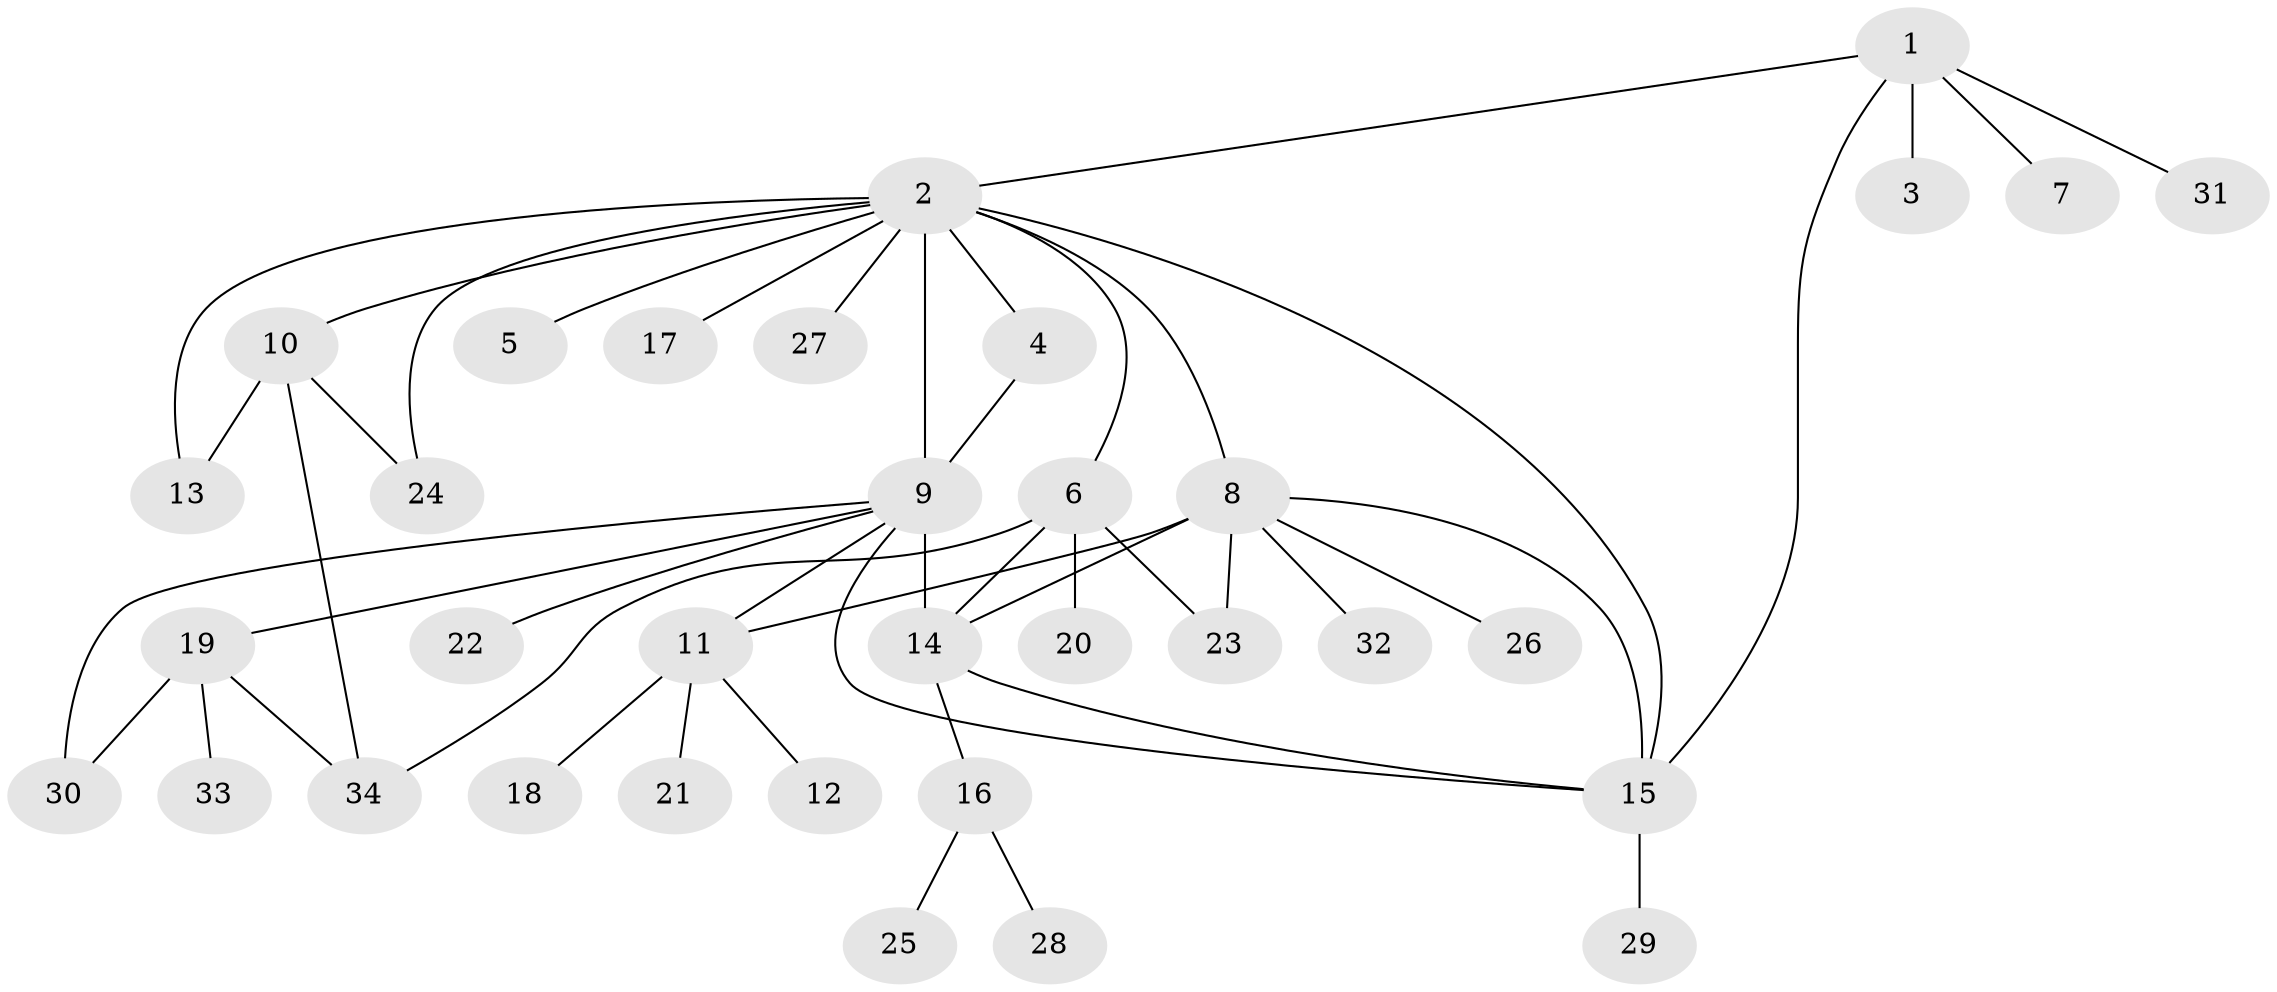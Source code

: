 // original degree distribution, {5: 0.07407407407407407, 19: 0.018518518518518517, 1: 0.37037037037037035, 2: 0.25925925925925924, 7: 0.037037037037037035, 6: 0.037037037037037035, 11: 0.018518518518518517, 3: 0.1111111111111111, 4: 0.07407407407407407}
// Generated by graph-tools (version 1.1) at 2025/50/03/04/25 22:50:26]
// undirected, 34 vertices, 47 edges
graph export_dot {
  node [color=gray90,style=filled];
  1;
  2;
  3;
  4;
  5;
  6;
  7;
  8;
  9;
  10;
  11;
  12;
  13;
  14;
  15;
  16;
  17;
  18;
  19;
  20;
  21;
  22;
  23;
  24;
  25;
  26;
  27;
  28;
  29;
  30;
  31;
  32;
  33;
  34;
  1 -- 2 [weight=1.0];
  1 -- 3 [weight=1.0];
  1 -- 7 [weight=1.0];
  1 -- 15 [weight=1.0];
  1 -- 31 [weight=1.0];
  2 -- 4 [weight=1.0];
  2 -- 5 [weight=1.0];
  2 -- 6 [weight=1.0];
  2 -- 8 [weight=3.0];
  2 -- 9 [weight=3.0];
  2 -- 10 [weight=1.0];
  2 -- 13 [weight=1.0];
  2 -- 15 [weight=1.0];
  2 -- 17 [weight=1.0];
  2 -- 24 [weight=1.0];
  2 -- 27 [weight=1.0];
  4 -- 9 [weight=1.0];
  6 -- 14 [weight=2.0];
  6 -- 20 [weight=1.0];
  6 -- 23 [weight=1.0];
  6 -- 34 [weight=1.0];
  8 -- 11 [weight=2.0];
  8 -- 14 [weight=1.0];
  8 -- 15 [weight=1.0];
  8 -- 23 [weight=1.0];
  8 -- 26 [weight=1.0];
  8 -- 32 [weight=1.0];
  9 -- 11 [weight=1.0];
  9 -- 14 [weight=4.0];
  9 -- 15 [weight=1.0];
  9 -- 19 [weight=1.0];
  9 -- 22 [weight=1.0];
  9 -- 30 [weight=1.0];
  10 -- 13 [weight=1.0];
  10 -- 24 [weight=1.0];
  10 -- 34 [weight=1.0];
  11 -- 12 [weight=1.0];
  11 -- 18 [weight=1.0];
  11 -- 21 [weight=1.0];
  14 -- 15 [weight=1.0];
  14 -- 16 [weight=1.0];
  15 -- 29 [weight=1.0];
  16 -- 25 [weight=1.0];
  16 -- 28 [weight=1.0];
  19 -- 30 [weight=1.0];
  19 -- 33 [weight=1.0];
  19 -- 34 [weight=1.0];
}
